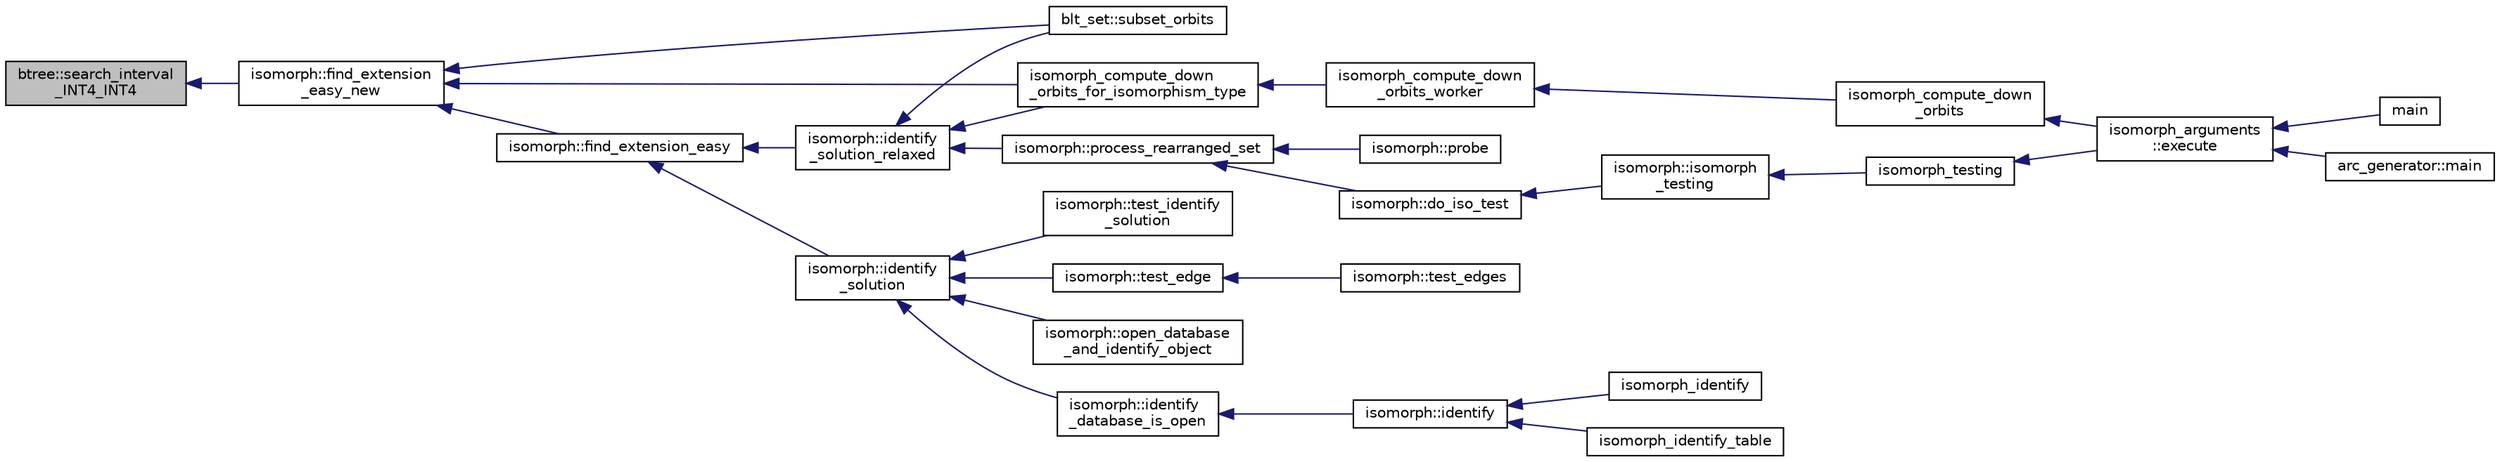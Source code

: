 digraph "btree::search_interval_INT4_INT4"
{
  edge [fontname="Helvetica",fontsize="10",labelfontname="Helvetica",labelfontsize="10"];
  node [fontname="Helvetica",fontsize="10",shape=record];
  rankdir="LR";
  Node3816 [label="btree::search_interval\l_INT4_INT4",height=0.2,width=0.4,color="black", fillcolor="grey75", style="filled", fontcolor="black"];
  Node3816 -> Node3817 [dir="back",color="midnightblue",fontsize="10",style="solid",fontname="Helvetica"];
  Node3817 [label="isomorph::find_extension\l_easy_new",height=0.2,width=0.4,color="black", fillcolor="white", style="filled",URL="$d3/d5f/classisomorph.html#a239dde6a8264198fc3f6fb2e15cd882d"];
  Node3817 -> Node3818 [dir="back",color="midnightblue",fontsize="10",style="solid",fontname="Helvetica"];
  Node3818 [label="blt_set::subset_orbits",height=0.2,width=0.4,color="black", fillcolor="white", style="filled",URL="$d1/d3d/classblt__set.html#af8f79fc4346244acfa0e2c2d23c36993"];
  Node3817 -> Node3819 [dir="back",color="midnightblue",fontsize="10",style="solid",fontname="Helvetica"];
  Node3819 [label="isomorph::find_extension_easy",height=0.2,width=0.4,color="black", fillcolor="white", style="filled",URL="$d3/d5f/classisomorph.html#a2861ed73bff2090e2c2a97e263258134"];
  Node3819 -> Node3820 [dir="back",color="midnightblue",fontsize="10",style="solid",fontname="Helvetica"];
  Node3820 [label="isomorph::identify\l_solution_relaxed",height=0.2,width=0.4,color="black", fillcolor="white", style="filled",URL="$d3/d5f/classisomorph.html#a8c36c61c16700d8e570f71f84a4aabc6"];
  Node3820 -> Node3818 [dir="back",color="midnightblue",fontsize="10",style="solid",fontname="Helvetica"];
  Node3820 -> Node3821 [dir="back",color="midnightblue",fontsize="10",style="solid",fontname="Helvetica"];
  Node3821 [label="isomorph_compute_down\l_orbits_for_isomorphism_type",height=0.2,width=0.4,color="black", fillcolor="white", style="filled",URL="$d4/d7e/isomorph__global_8_c.html#a13519b3a5d3b5ceb26b4bec6736b0086"];
  Node3821 -> Node3822 [dir="back",color="midnightblue",fontsize="10",style="solid",fontname="Helvetica"];
  Node3822 [label="isomorph_compute_down\l_orbits_worker",height=0.2,width=0.4,color="black", fillcolor="white", style="filled",URL="$d4/d7e/isomorph__global_8_c.html#a4edf4a833ce5638a3d58cfae1c702b37"];
  Node3822 -> Node3823 [dir="back",color="midnightblue",fontsize="10",style="solid",fontname="Helvetica"];
  Node3823 [label="isomorph_compute_down\l_orbits",height=0.2,width=0.4,color="black", fillcolor="white", style="filled",URL="$d4/d7e/isomorph__global_8_c.html#a3613cea19158edd30958c4edecd97d53"];
  Node3823 -> Node3824 [dir="back",color="midnightblue",fontsize="10",style="solid",fontname="Helvetica"];
  Node3824 [label="isomorph_arguments\l::execute",height=0.2,width=0.4,color="black", fillcolor="white", style="filled",URL="$d5/de4/classisomorph__arguments.html#aa85e472d14906abdd5672dc66027583e"];
  Node3824 -> Node3825 [dir="back",color="midnightblue",fontsize="10",style="solid",fontname="Helvetica"];
  Node3825 [label="main",height=0.2,width=0.4,color="black", fillcolor="white", style="filled",URL="$d1/d5e/blt__main_8_c.html#a217dbf8b442f20279ea00b898af96f52"];
  Node3824 -> Node3826 [dir="back",color="midnightblue",fontsize="10",style="solid",fontname="Helvetica"];
  Node3826 [label="arc_generator::main",height=0.2,width=0.4,color="black", fillcolor="white", style="filled",URL="$d4/d21/classarc__generator.html#ad80140b51b165dad1fe6ab232be7829a"];
  Node3820 -> Node3827 [dir="back",color="midnightblue",fontsize="10",style="solid",fontname="Helvetica"];
  Node3827 [label="isomorph::process_rearranged_set",height=0.2,width=0.4,color="black", fillcolor="white", style="filled",URL="$d3/d5f/classisomorph.html#a7767fd5f1da6dfd7f93810be99ba4ab6"];
  Node3827 -> Node3828 [dir="back",color="midnightblue",fontsize="10",style="solid",fontname="Helvetica"];
  Node3828 [label="isomorph::probe",height=0.2,width=0.4,color="black", fillcolor="white", style="filled",URL="$d3/d5f/classisomorph.html#a9cb6fed7b6ac639d886b117a1f454441"];
  Node3827 -> Node3829 [dir="back",color="midnightblue",fontsize="10",style="solid",fontname="Helvetica"];
  Node3829 [label="isomorph::do_iso_test",height=0.2,width=0.4,color="black", fillcolor="white", style="filled",URL="$d3/d5f/classisomorph.html#a51fc3bf5cc3a99282a489b2df37ee24e"];
  Node3829 -> Node3830 [dir="back",color="midnightblue",fontsize="10",style="solid",fontname="Helvetica"];
  Node3830 [label="isomorph::isomorph\l_testing",height=0.2,width=0.4,color="black", fillcolor="white", style="filled",URL="$d3/d5f/classisomorph.html#ad7945ec94ba0ba16953482edfaa4da6e"];
  Node3830 -> Node3831 [dir="back",color="midnightblue",fontsize="10",style="solid",fontname="Helvetica"];
  Node3831 [label="isomorph_testing",height=0.2,width=0.4,color="black", fillcolor="white", style="filled",URL="$d4/d7e/isomorph__global_8_c.html#a5a73cbe9f89c4727f086482ee2d238f9"];
  Node3831 -> Node3824 [dir="back",color="midnightblue",fontsize="10",style="solid",fontname="Helvetica"];
  Node3819 -> Node3832 [dir="back",color="midnightblue",fontsize="10",style="solid",fontname="Helvetica"];
  Node3832 [label="isomorph::identify\l_solution",height=0.2,width=0.4,color="black", fillcolor="white", style="filled",URL="$d3/d5f/classisomorph.html#abc63d2e561a6209e32c47d8486c9a67e"];
  Node3832 -> Node3833 [dir="back",color="midnightblue",fontsize="10",style="solid",fontname="Helvetica"];
  Node3833 [label="isomorph::test_identify\l_solution",height=0.2,width=0.4,color="black", fillcolor="white", style="filled",URL="$d3/d5f/classisomorph.html#aa2c95f309e3283179e87bbbd83bfdc7d"];
  Node3832 -> Node3834 [dir="back",color="midnightblue",fontsize="10",style="solid",fontname="Helvetica"];
  Node3834 [label="isomorph::test_edge",height=0.2,width=0.4,color="black", fillcolor="white", style="filled",URL="$d3/d5f/classisomorph.html#a591165fa287477b480f5b7081198ba46"];
  Node3834 -> Node3835 [dir="back",color="midnightblue",fontsize="10",style="solid",fontname="Helvetica"];
  Node3835 [label="isomorph::test_edges",height=0.2,width=0.4,color="black", fillcolor="white", style="filled",URL="$d3/d5f/classisomorph.html#ad23507927d8f7698073475d12b2a85bc"];
  Node3832 -> Node3836 [dir="back",color="midnightblue",fontsize="10",style="solid",fontname="Helvetica"];
  Node3836 [label="isomorph::open_database\l_and_identify_object",height=0.2,width=0.4,color="black", fillcolor="white", style="filled",URL="$d3/d5f/classisomorph.html#aa4e387f26f609fc9379d2e01f6cc27d0"];
  Node3832 -> Node3837 [dir="back",color="midnightblue",fontsize="10",style="solid",fontname="Helvetica"];
  Node3837 [label="isomorph::identify\l_database_is_open",height=0.2,width=0.4,color="black", fillcolor="white", style="filled",URL="$d3/d5f/classisomorph.html#a4a5d04d07ac8c2a994fa174f156dea73"];
  Node3837 -> Node3838 [dir="back",color="midnightblue",fontsize="10",style="solid",fontname="Helvetica"];
  Node3838 [label="isomorph::identify",height=0.2,width=0.4,color="black", fillcolor="white", style="filled",URL="$d3/d5f/classisomorph.html#a78ecf843b9f6ca1cfd666e222edd90ae"];
  Node3838 -> Node3839 [dir="back",color="midnightblue",fontsize="10",style="solid",fontname="Helvetica"];
  Node3839 [label="isomorph_identify",height=0.2,width=0.4,color="black", fillcolor="white", style="filled",URL="$d4/d7e/isomorph__global_8_c.html#aa0fe57c73d5668eee10a6022ada7f6a3"];
  Node3838 -> Node3840 [dir="back",color="midnightblue",fontsize="10",style="solid",fontname="Helvetica"];
  Node3840 [label="isomorph_identify_table",height=0.2,width=0.4,color="black", fillcolor="white", style="filled",URL="$d4/d7e/isomorph__global_8_c.html#a9fd19ea945561cf2a6bb5c72dd4b1cb2"];
  Node3817 -> Node3821 [dir="back",color="midnightblue",fontsize="10",style="solid",fontname="Helvetica"];
}
